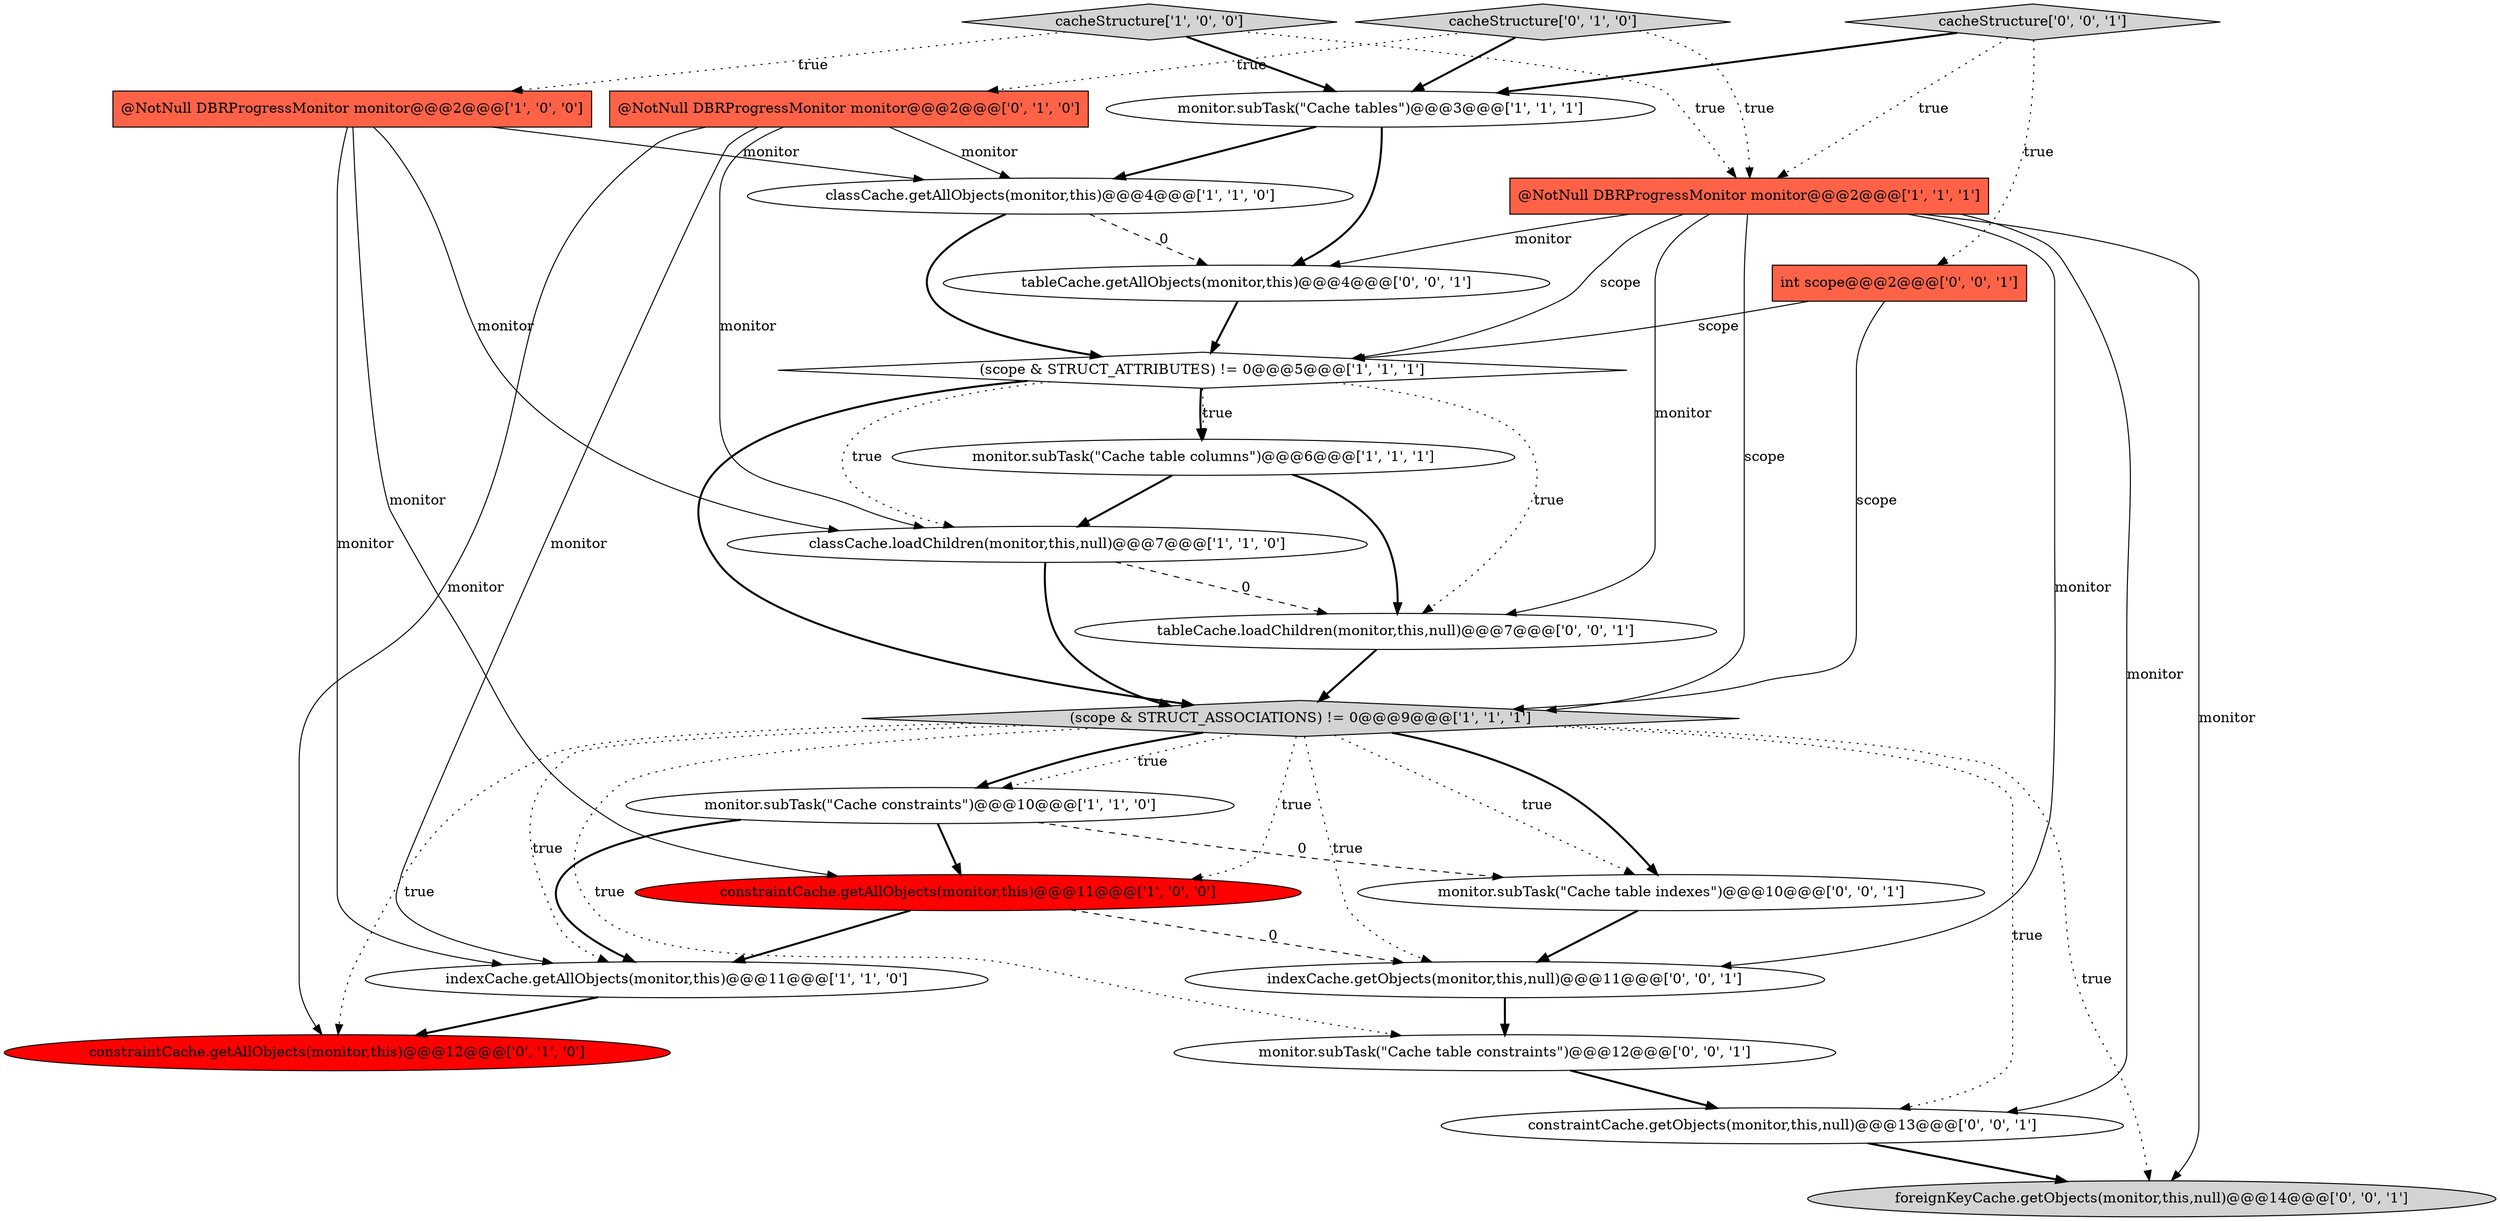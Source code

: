 digraph {
12 [style = filled, label = "@NotNull DBRProgressMonitor monitor@@@2@@@['0', '1', '0']", fillcolor = tomato, shape = box image = "AAA0AAABBB2BBB"];
10 [style = filled, label = "monitor.subTask(\"Cache constraints\")@@@10@@@['1', '1', '0']", fillcolor = white, shape = ellipse image = "AAA0AAABBB1BBB"];
5 [style = filled, label = "indexCache.getAllObjects(monitor,this)@@@11@@@['1', '1', '0']", fillcolor = white, shape = ellipse image = "AAA0AAABBB1BBB"];
3 [style = filled, label = "@NotNull DBRProgressMonitor monitor@@@2@@@['1', '0', '0']", fillcolor = tomato, shape = box image = "AAA0AAABBB1BBB"];
19 [style = filled, label = "monitor.subTask(\"Cache table constraints\")@@@12@@@['0', '0', '1']", fillcolor = white, shape = ellipse image = "AAA0AAABBB3BBB"];
7 [style = filled, label = "(scope & STRUCT_ASSOCIATIONS) != 0@@@9@@@['1', '1', '1']", fillcolor = lightgray, shape = diamond image = "AAA0AAABBB1BBB"];
20 [style = filled, label = "tableCache.loadChildren(monitor,this,null)@@@7@@@['0', '0', '1']", fillcolor = white, shape = ellipse image = "AAA0AAABBB3BBB"];
17 [style = filled, label = "foreignKeyCache.getObjects(monitor,this,null)@@@14@@@['0', '0', '1']", fillcolor = lightgray, shape = ellipse image = "AAA0AAABBB3BBB"];
16 [style = filled, label = "indexCache.getObjects(monitor,this,null)@@@11@@@['0', '0', '1']", fillcolor = white, shape = ellipse image = "AAA0AAABBB3BBB"];
14 [style = filled, label = "cacheStructure['0', '1', '0']", fillcolor = lightgray, shape = diamond image = "AAA0AAABBB2BBB"];
15 [style = filled, label = "int scope@@@2@@@['0', '0', '1']", fillcolor = tomato, shape = box image = "AAA0AAABBB3BBB"];
13 [style = filled, label = "constraintCache.getAllObjects(monitor,this)@@@12@@@['0', '1', '0']", fillcolor = red, shape = ellipse image = "AAA1AAABBB2BBB"];
21 [style = filled, label = "tableCache.getAllObjects(monitor,this)@@@4@@@['0', '0', '1']", fillcolor = white, shape = ellipse image = "AAA0AAABBB3BBB"];
4 [style = filled, label = "@NotNull DBRProgressMonitor monitor@@@2@@@['1', '1', '1']", fillcolor = tomato, shape = box image = "AAA0AAABBB1BBB"];
18 [style = filled, label = "monitor.subTask(\"Cache table indexes\")@@@10@@@['0', '0', '1']", fillcolor = white, shape = ellipse image = "AAA0AAABBB3BBB"];
9 [style = filled, label = "(scope & STRUCT_ATTRIBUTES) != 0@@@5@@@['1', '1', '1']", fillcolor = white, shape = diamond image = "AAA0AAABBB1BBB"];
8 [style = filled, label = "classCache.getAllObjects(monitor,this)@@@4@@@['1', '1', '0']", fillcolor = white, shape = ellipse image = "AAA0AAABBB1BBB"];
6 [style = filled, label = "classCache.loadChildren(monitor,this,null)@@@7@@@['1', '1', '0']", fillcolor = white, shape = ellipse image = "AAA0AAABBB1BBB"];
11 [style = filled, label = "monitor.subTask(\"Cache table columns\")@@@6@@@['1', '1', '1']", fillcolor = white, shape = ellipse image = "AAA0AAABBB1BBB"];
22 [style = filled, label = "cacheStructure['0', '0', '1']", fillcolor = lightgray, shape = diamond image = "AAA0AAABBB3BBB"];
23 [style = filled, label = "constraintCache.getObjects(monitor,this,null)@@@13@@@['0', '0', '1']", fillcolor = white, shape = ellipse image = "AAA0AAABBB3BBB"];
1 [style = filled, label = "cacheStructure['1', '0', '0']", fillcolor = lightgray, shape = diamond image = "AAA0AAABBB1BBB"];
2 [style = filled, label = "constraintCache.getAllObjects(monitor,this)@@@11@@@['1', '0', '0']", fillcolor = red, shape = ellipse image = "AAA1AAABBB1BBB"];
0 [style = filled, label = "monitor.subTask(\"Cache tables\")@@@3@@@['1', '1', '1']", fillcolor = white, shape = ellipse image = "AAA0AAABBB1BBB"];
12->13 [style = solid, label="monitor"];
11->20 [style = bold, label=""];
4->21 [style = solid, label="monitor"];
3->8 [style = solid, label="monitor"];
15->9 [style = solid, label="scope"];
7->2 [style = dotted, label="true"];
7->10 [style = dotted, label="true"];
12->8 [style = solid, label="monitor"];
12->6 [style = solid, label="monitor"];
9->11 [style = bold, label=""];
12->5 [style = solid, label="monitor"];
14->12 [style = dotted, label="true"];
7->10 [style = bold, label=""];
7->19 [style = dotted, label="true"];
6->20 [style = dashed, label="0"];
7->13 [style = dotted, label="true"];
9->11 [style = dotted, label="true"];
11->6 [style = bold, label=""];
3->2 [style = solid, label="monitor"];
4->23 [style = solid, label="monitor"];
0->21 [style = bold, label=""];
1->0 [style = bold, label=""];
15->7 [style = solid, label="scope"];
1->4 [style = dotted, label="true"];
4->20 [style = solid, label="monitor"];
8->21 [style = dashed, label="0"];
9->7 [style = bold, label=""];
16->19 [style = bold, label=""];
9->6 [style = dotted, label="true"];
3->6 [style = solid, label="monitor"];
7->5 [style = dotted, label="true"];
1->3 [style = dotted, label="true"];
21->9 [style = bold, label=""];
7->23 [style = dotted, label="true"];
10->5 [style = bold, label=""];
22->0 [style = bold, label=""];
14->0 [style = bold, label=""];
19->23 [style = bold, label=""];
3->5 [style = solid, label="monitor"];
5->13 [style = bold, label=""];
2->16 [style = dashed, label="0"];
9->20 [style = dotted, label="true"];
0->8 [style = bold, label=""];
8->9 [style = bold, label=""];
7->16 [style = dotted, label="true"];
7->18 [style = dotted, label="true"];
7->18 [style = bold, label=""];
23->17 [style = bold, label=""];
4->16 [style = solid, label="monitor"];
10->2 [style = bold, label=""];
4->7 [style = solid, label="scope"];
20->7 [style = bold, label=""];
6->7 [style = bold, label=""];
14->4 [style = dotted, label="true"];
7->17 [style = dotted, label="true"];
22->4 [style = dotted, label="true"];
22->15 [style = dotted, label="true"];
4->17 [style = solid, label="monitor"];
10->18 [style = dashed, label="0"];
4->9 [style = solid, label="scope"];
2->5 [style = bold, label=""];
18->16 [style = bold, label=""];
}
